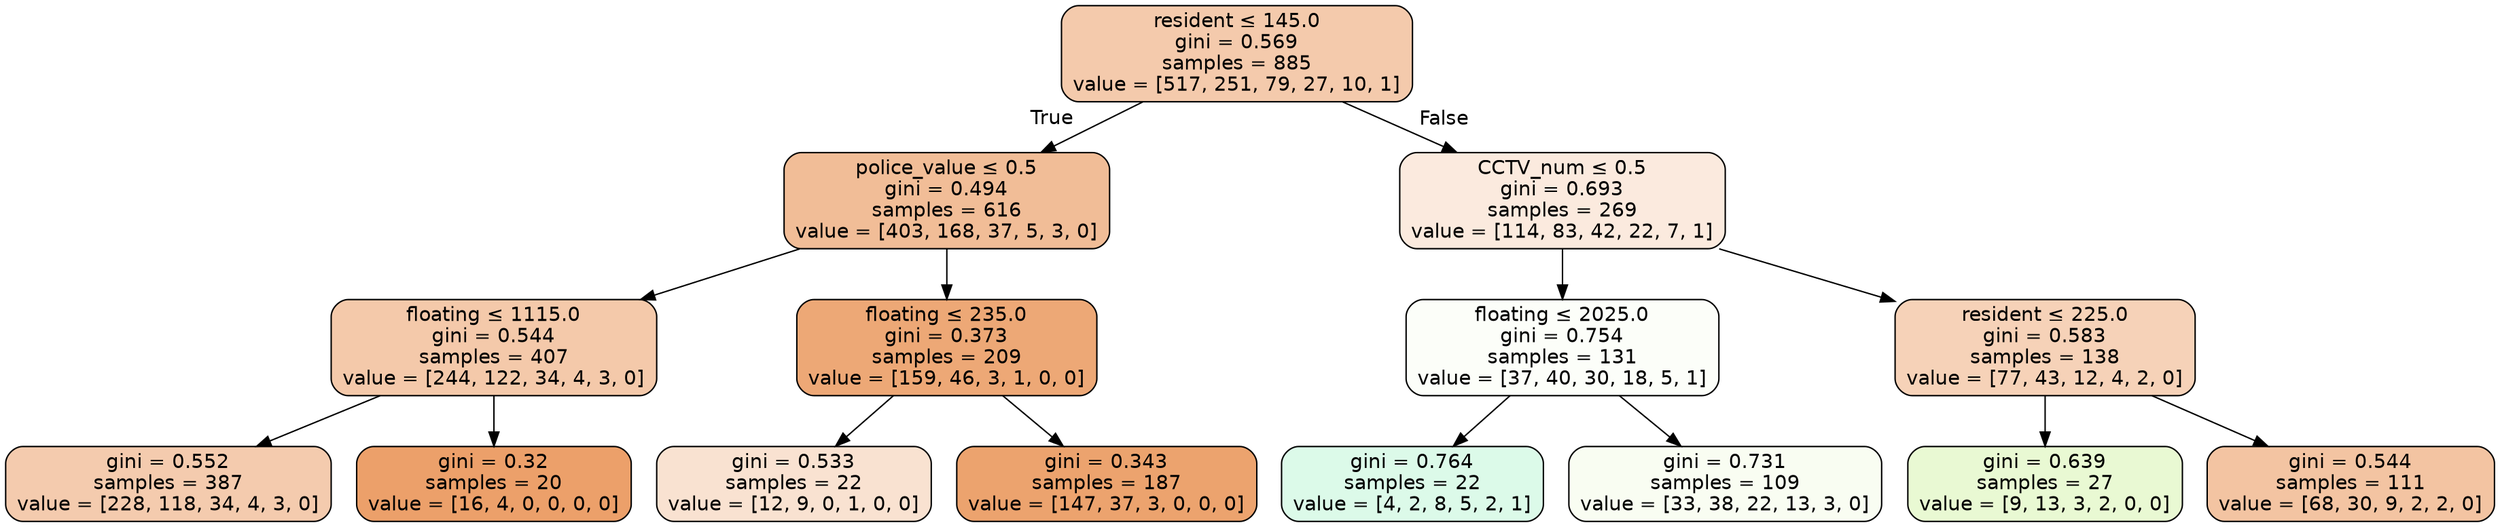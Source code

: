digraph Tree {
node [shape=box, style="filled, rounded", color="black", fontname=helvetica] ;
edge [fontname=helvetica] ;
0 [label=<resident &le; 145.0<br/>gini = 0.569<br/>samples = 885<br/>value = [517, 251, 79, 27, 10, 1]>, fillcolor="#f4caac"] ;
1 [label=<police_value &le; 0.5<br/>gini = 0.494<br/>samples = 616<br/>value = [403, 168, 37, 5, 3, 0]>, fillcolor="#f1bd97"] ;
0 -> 1 [labeldistance=2.5, labelangle=45, headlabel="True"] ;
2 [label=<floating &le; 1115.0<br/>gini = 0.544<br/>samples = 407<br/>value = [244, 122, 34, 4, 3, 0]>, fillcolor="#f4c9aa"] ;
1 -> 2 ;
3 [label=<gini = 0.552<br/>samples = 387<br/>value = [228, 118, 34, 4, 3, 0]>, fillcolor="#f4cbae"] ;
2 -> 3 ;
4 [label=<gini = 0.32<br/>samples = 20<br/>value = [16, 4, 0, 0, 0, 0]>, fillcolor="#eca06a"] ;
2 -> 4 ;
5 [label=<floating &le; 235.0<br/>gini = 0.373<br/>samples = 209<br/>value = [159, 46, 3, 1, 0, 0]>, fillcolor="#eda876"] ;
1 -> 5 ;
6 [label=<gini = 0.533<br/>samples = 22<br/>value = [12, 9, 0, 1, 0, 0]>, fillcolor="#f9e2d1"] ;
5 -> 6 ;
7 [label=<gini = 0.343<br/>samples = 187<br/>value = [147, 37, 3, 0, 0, 0]>, fillcolor="#eca36e"] ;
5 -> 7 ;
8 [label=<CCTV_num &le; 0.5<br/>gini = 0.693<br/>samples = 269<br/>value = [114, 83, 42, 22, 7, 1]>, fillcolor="#fbeade"] ;
0 -> 8 [labeldistance=2.5, labelangle=-45, headlabel="False"] ;
9 [label=<floating &le; 2025.0<br/>gini = 0.754<br/>samples = 131<br/>value = [37, 40, 30, 18, 5, 1]>, fillcolor="#fcfef9"] ;
8 -> 9 ;
10 [label=<gini = 0.764<br/>samples = 22<br/>value = [4, 2, 8, 5, 2, 1]>, fillcolor="#dcfae9"] ;
9 -> 10 ;
11 [label=<gini = 0.731<br/>samples = 109<br/>value = [33, 38, 22, 13, 3, 0]>, fillcolor="#f9fdf2"] ;
9 -> 11 ;
12 [label=<resident &le; 225.0<br/>gini = 0.583<br/>samples = 138<br/>value = [77, 43, 12, 4, 2, 0]>, fillcolor="#f6d2b8"] ;
8 -> 12 ;
13 [label=<gini = 0.639<br/>samples = 27<br/>value = [9, 13, 3, 2, 0, 0]>, fillcolor="#e9f9d3"] ;
12 -> 13 ;
14 [label=<gini = 0.544<br/>samples = 111<br/>value = [68, 30, 9, 2, 2, 0]>, fillcolor="#f3c4a2"] ;
12 -> 14 ;
}
